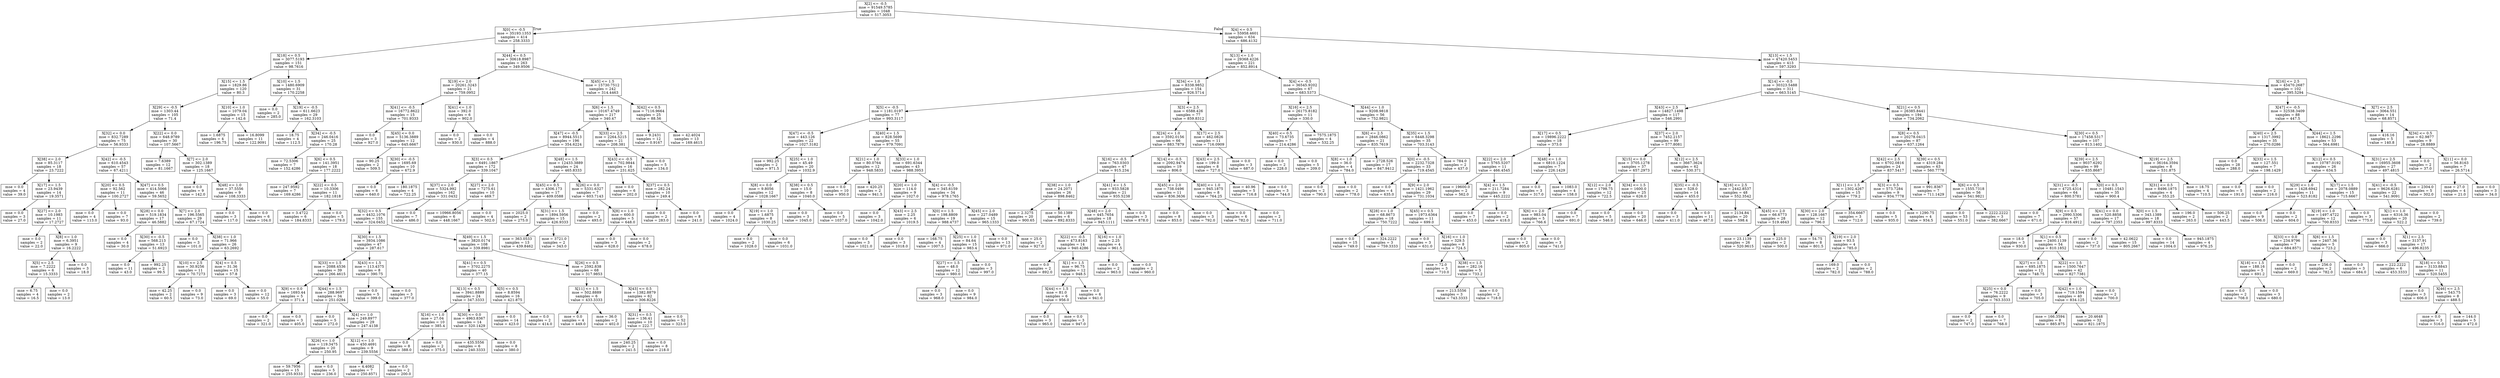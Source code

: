 digraph Tree {
node [shape=box] ;
0 [label="X[2] <= -0.5\nmse = 91549.5785\nsamples = 1048\nvalue = 517.3053"] ;
1 [label="X[0] <= -0.5\nmse = 35193.1353\nsamples = 414\nvalue = 258.3333"] ;
0 -> 1 [labeldistance=2.5, labelangle=45, headlabel="True"] ;
2 [label="X[18] <= 0.5\nmse = 3077.5193\nsamples = 151\nvalue = 98.7616"] ;
1 -> 2 ;
3 [label="X[15] <= 1.5\nmse = 1829.86\nsamples = 120\nvalue = 80.3"] ;
2 -> 3 ;
4 [label="X[29] <= -0.5\nmse = 1303.44\nsamples = 105\nvalue = 71.4"] ;
3 -> 4 ;
5 [label="X[32] <= 0.0\nmse = 832.7289\nsamples = 75\nvalue = 56.9333"] ;
4 -> 5 ;
6 [label="X[38] <= 2.0\nmse = 85.3117\nsamples = 18\nvalue = 23.7222"] ;
5 -> 6 ;
7 [label="mse = 0.0\nsamples = 4\nvalue = 39.0"] ;
6 -> 7 ;
8 [label="X[17] <= 1.5\nmse = 23.9439\nsamples = 14\nvalue = 19.3571"] ;
6 -> 8 ;
9 [label="mse = 0.0\nsamples = 3\nvalue = 27.0"] ;
8 -> 9 ;
10 [label="X[27] <= 2.0\nmse = 10.1983\nsamples = 11\nvalue = 17.2727"] ;
8 -> 10 ;
11 [label="mse = 0.0\nsamples = 2\nvalue = 22.0"] ;
10 -> 11 ;
12 [label="X[8] <= 1.0\nmse = 6.3951\nsamples = 9\nvalue = 16.2222"] ;
10 -> 12 ;
13 [label="X[5] <= 2.5\nmse = 7.2222\nsamples = 6\nvalue = 15.3333"] ;
12 -> 13 ;
14 [label="mse = 6.75\nsamples = 4\nvalue = 16.5"] ;
13 -> 14 ;
15 [label="mse = 0.0\nsamples = 2\nvalue = 13.0"] ;
13 -> 15 ;
16 [label="mse = 0.0\nsamples = 3\nvalue = 18.0"] ;
12 -> 16 ;
17 [label="X[42] <= -0.5\nmse = 610.4543\nsamples = 57\nvalue = 67.4211"] ;
5 -> 17 ;
18 [label="X[20] <= 0.5\nmse = 92.562\nsamples = 11\nvalue = 100.2727"] ;
17 -> 18 ;
19 [label="mse = 0.0\nsamples = 4\nvalue = 113.0"] ;
18 -> 19 ;
20 [label="mse = 0.0\nsamples = 7\nvalue = 93.0"] ;
18 -> 20 ;
21 [label="X[47] <= 0.5\nmse = 414.5066\nsamples = 46\nvalue = 59.5652"] ;
17 -> 21 ;
22 [label="X[28] <= 0.0\nmse = 519.1834\nsamples = 17\nvalue = 46.5882"] ;
21 -> 22 ;
23 [label="mse = 0.0\nsamples = 4\nvalue = 30.0"] ;
22 -> 23 ;
24 [label="X[30] <= -0.5\nmse = 568.213\nsamples = 13\nvalue = 51.6923"] ;
22 -> 24 ;
25 [label="mse = 0.0\nsamples = 11\nvalue = 43.0"] ;
24 -> 25 ;
26 [label="mse = 992.25\nsamples = 2\nvalue = 99.5"] ;
24 -> 26 ;
27 [label="X[7] <= 2.0\nmse = 196.5565\nsamples = 29\nvalue = 67.1724"] ;
21 -> 27 ;
28 [label="mse = 0.0\nsamples = 3\nvalue = 101.0"] ;
27 -> 28 ;
29 [label="X[38] <= 1.0\nmse = 71.966\nsamples = 26\nvalue = 63.2692"] ;
27 -> 29 ;
30 [label="X[10] <= 2.5\nmse = 30.9256\nsamples = 11\nvalue = 70.7273"] ;
29 -> 30 ;
31 [label="mse = 42.25\nsamples = 2\nvalue = 60.5"] ;
30 -> 31 ;
32 [label="mse = 0.0\nsamples = 9\nvalue = 73.0"] ;
30 -> 32 ;
33 [label="X[4] <= 0.5\nmse = 31.36\nsamples = 15\nvalue = 57.8"] ;
29 -> 33 ;
34 [label="mse = 0.0\nsamples = 3\nvalue = 69.0"] ;
33 -> 34 ;
35 [label="mse = 0.0\nsamples = 12\nvalue = 55.0"] ;
33 -> 35 ;
36 [label="X[22] <= 0.0\nmse = 648.9789\nsamples = 30\nvalue = 107.5667"] ;
4 -> 36 ;
37 [label="mse = 7.6389\nsamples = 12\nvalue = 81.1667"] ;
36 -> 37 ;
38 [label="X[7] <= 2.0\nmse = 302.1389\nsamples = 18\nvalue = 125.1667"] ;
36 -> 38 ;
39 [label="mse = 0.0\nsamples = 9\nvalue = 142.0"] ;
38 -> 39 ;
40 [label="X[48] <= 1.0\nmse = 37.5556\nsamples = 9\nvalue = 108.3333"] ;
38 -> 40 ;
41 [label="mse = 0.0\nsamples = 3\nvalue = 117.0"] ;
40 -> 41 ;
42 [label="mse = 0.0\nsamples = 6\nvalue = 104.0"] ;
40 -> 42 ;
43 [label="X[10] <= 1.0\nmse = 1079.04\nsamples = 15\nvalue = 142.6"] ;
3 -> 43 ;
44 [label="mse = 1.6875\nsamples = 4\nvalue = 196.75"] ;
43 -> 44 ;
45 [label="mse = 16.8099\nsamples = 11\nvalue = 122.9091"] ;
43 -> 45 ;
46 [label="X[10] <= 1.5\nmse = 1480.6909\nsamples = 31\nvalue = 170.2258"] ;
2 -> 46 ;
47 [label="mse = 0.0\nsamples = 2\nvalue = 285.0"] ;
46 -> 47 ;
48 [label="X[19] <= -0.5\nmse = 611.6623\nsamples = 29\nvalue = 162.3103"] ;
46 -> 48 ;
49 [label="mse = 18.75\nsamples = 4\nvalue = 112.5"] ;
48 -> 49 ;
50 [label="X[34] <= -0.5\nmse = 246.0416\nsamples = 25\nvalue = 170.28"] ;
48 -> 50 ;
51 [label="mse = 72.5306\nsamples = 7\nvalue = 152.4286"] ;
50 -> 51 ;
52 [label="X[6] <= 0.5\nmse = 141.3951\nsamples = 18\nvalue = 177.2222"] ;
50 -> 52 ;
53 [label="mse = 247.9592\nsamples = 7\nvalue = 169.4286"] ;
52 -> 53 ;
54 [label="X[22] <= 0.5\nmse = 10.3306\nsamples = 11\nvalue = 182.1818"] ;
52 -> 54 ;
55 [label="mse = 3.4722\nsamples = 6\nvalue = 184.8333"] ;
54 -> 55 ;
56 [label="mse = 0.0\nsamples = 5\nvalue = 179.0"] ;
54 -> 56 ;
57 [label="X[44] <= 0.5\nmse = 30618.8987\nsamples = 263\nvalue = 349.9506"] ;
1 -> 57 ;
58 [label="X[19] <= 2.0\nmse = 20261.3243\nsamples = 21\nvalue = 759.0952"] ;
57 -> 58 ;
59 [label="X[41] <= -0.5\nmse = 16772.8622\nsamples = 15\nvalue = 701.9333"] ;
58 -> 59 ;
60 [label="mse = 0.0\nsamples = 3\nvalue = 927.0"] ;
59 -> 60 ;
61 [label="X[45] <= 0.0\nmse = 5136.3889\nsamples = 12\nvalue = 645.6667"] ;
59 -> 61 ;
62 [label="mse = 90.25\nsamples = 2\nvalue = 509.5"] ;
61 -> 62 ;
63 [label="X[30] <= -0.5\nmse = 1695.69\nsamples = 10\nvalue = 672.9"] ;
61 -> 63 ;
64 [label="mse = 0.0\nsamples = 6\nvalue = 640.0"] ;
63 -> 64 ;
65 [label="mse = 180.1875\nsamples = 4\nvalue = 722.25"] ;
63 -> 65 ;
66 [label="X[41] <= 1.0\nmse = 392.0\nsamples = 6\nvalue = 902.0"] ;
58 -> 66 ;
67 [label="mse = 0.0\nsamples = 2\nvalue = 930.0"] ;
66 -> 67 ;
68 [label="mse = 0.0\nsamples = 4\nvalue = 888.0"] ;
66 -> 68 ;
69 [label="X[45] <= 1.5\nmse = 15730.7512\nsamples = 242\nvalue = 314.4463"] ;
57 -> 69 ;
70 [label="X[6] <= 1.5\nmse = 10167.4749\nsamples = 217\nvalue = 340.47"] ;
69 -> 70 ;
71 [label="X[47] <= -0.5\nmse = 8944.5513\nsamples = 196\nvalue = 354.6224"] ;
70 -> 71 ;
72 [label="X[3] <= 0.5\nmse = 6491.1867\nsamples = 172\nvalue = 339.1047"] ;
71 -> 72 ;
73 [label="X[37] <= 2.0\nmse = 5324.992\nsamples = 162\nvalue = 331.0432"] ;
72 -> 73 ;
74 [label="X[32] <= 0.5\nmse = 4432.1076\nsamples = 155\nvalue = 324.0452"] ;
73 -> 74 ;
75 [label="X[30] <= 1.5\nmse = 3934.1086\nsamples = 47\nvalue = 287.617"] ;
74 -> 75 ;
76 [label="X[33] <= 1.5\nmse = 2088.4536\nsamples = 39\nvalue = 266.4615"] ;
75 -> 76 ;
77 [label="X[9] <= 0.0\nmse = 1693.44\nsamples = 5\nvalue = 371.4"] ;
76 -> 77 ;
78 [label="mse = 0.0\nsamples = 2\nvalue = 321.0"] ;
77 -> 78 ;
79 [label="mse = 0.0\nsamples = 3\nvalue = 405.0"] ;
77 -> 79 ;
80 [label="X[44] <= 1.5\nmse = 288.9697\nsamples = 34\nvalue = 251.0294"] ;
76 -> 80 ;
81 [label="mse = 0.0\nsamples = 5\nvalue = 272.0"] ;
80 -> 81 ;
82 [label="X[4] <= 1.0\nmse = 249.8977\nsamples = 29\nvalue = 247.4138"] ;
80 -> 82 ;
83 [label="X[26] <= 1.0\nmse = 119.3475\nsamples = 20\nvalue = 250.95"] ;
82 -> 83 ;
84 [label="mse = 59.7956\nsamples = 15\nvalue = 255.9333"] ;
83 -> 84 ;
85 [label="mse = 0.0\nsamples = 5\nvalue = 236.0"] ;
83 -> 85 ;
86 [label="X[12] <= 1.0\nmse = 450.4691\nsamples = 9\nvalue = 239.5556"] ;
82 -> 86 ;
87 [label="mse = 4.4082\nsamples = 7\nvalue = 250.8571"] ;
86 -> 87 ;
88 [label="mse = 0.0\nsamples = 2\nvalue = 200.0"] ;
86 -> 88 ;
89 [label="X[43] <= 1.5\nmse = 113.4375\nsamples = 8\nvalue = 390.75"] ;
75 -> 89 ;
90 [label="mse = 0.0\nsamples = 5\nvalue = 399.0"] ;
89 -> 90 ;
91 [label="mse = 0.0\nsamples = 3\nvalue = 377.0"] ;
89 -> 91 ;
92 [label="X[49] <= 1.5\nmse = 3820.0174\nsamples = 108\nvalue = 339.8981"] ;
74 -> 92 ;
93 [label="X[41] <= 0.5\nmse = 3702.2275\nsamples = 40\nvalue = 377.15"] ;
92 -> 93 ;
94 [label="X[13] <= 0.5\nmse = 3941.8889\nsamples = 24\nvalue = 347.3333"] ;
93 -> 94 ;
95 [label="X[16] <= 1.0\nmse = 27.04\nsamples = 10\nvalue = 385.4"] ;
94 -> 95 ;
96 [label="mse = 0.0\nsamples = 8\nvalue = 388.0"] ;
95 -> 96 ;
97 [label="mse = 0.0\nsamples = 2\nvalue = 375.0"] ;
95 -> 97 ;
98 [label="X[30] <= 0.0\nmse = 4963.8367\nsamples = 14\nvalue = 320.1429"] ;
94 -> 98 ;
99 [label="mse = 435.5556\nsamples = 6\nvalue = 240.3333"] ;
98 -> 99 ;
100 [label="mse = 0.0\nsamples = 8\nvalue = 380.0"] ;
98 -> 100 ;
101 [label="X[5] <= 0.5\nmse = 8.8594\nsamples = 16\nvalue = 421.875"] ;
93 -> 101 ;
102 [label="mse = 0.0\nsamples = 14\nvalue = 423.0"] ;
101 -> 102 ;
103 [label="mse = 0.0\nsamples = 2\nvalue = 414.0"] ;
101 -> 103 ;
104 [label="X[26] <= 0.5\nmse = 2592.838\nsamples = 68\nvalue = 317.9853"] ;
92 -> 104 ;
105 [label="X[11] <= 1.5\nmse = 502.8889\nsamples = 6\nvalue = 433.3333"] ;
104 -> 105 ;
106 [label="mse = 0.0\nsamples = 4\nvalue = 449.0"] ;
105 -> 106 ;
107 [label="mse = 36.0\nsamples = 2\nvalue = 402.0"] ;
105 -> 107 ;
108 [label="X[43] <= 0.5\nmse = 1382.8879\nsamples = 62\nvalue = 306.8226"] ;
104 -> 108 ;
109 [label="X[31] <= 0.5\nmse = 136.41\nsamples = 10\nvalue = 222.7"] ;
108 -> 109 ;
110 [label="mse = 240.25\nsamples = 2\nvalue = 241.5"] ;
109 -> 110 ;
111 [label="mse = 0.0\nsamples = 8\nvalue = 218.0"] ;
109 -> 111 ;
112 [label="mse = 0.0\nsamples = 52\nvalue = 323.0"] ;
108 -> 112 ;
113 [label="mse = 0.0\nsamples = 7\nvalue = 486.0"] ;
73 -> 113 ;
114 [label="X[27] <= 2.0\nmse = 7275.61\nsamples = 10\nvalue = 469.7"] ;
72 -> 114 ;
115 [label="mse = 10966.8056\nsamples = 6\nvalue = 448.1667"] ;
114 -> 115 ;
116 [label="mse = 0.0\nsamples = 4\nvalue = 502.0"] ;
114 -> 116 ;
117 [label="X[48] <= 1.5\nmse = 12433.3889\nsamples = 24\nvalue = 465.8333"] ;
71 -> 117 ;
118 [label="X[45] <= 0.5\nmse = 4306.173\nsamples = 17\nvalue = 409.0588"] ;
117 -> 118 ;
119 [label="mse = 2025.0\nsamples = 2\nvalue = 275.0"] ;
118 -> 119 ;
120 [label="X[31] <= 1.5\nmse = 1894.5956\nsamples = 15\nvalue = 426.9333"] ;
118 -> 120 ;
121 [label="mse = 363.0533\nsamples = 13\nvalue = 439.8462"] ;
120 -> 121 ;
122 [label="mse = 3721.0\nsamples = 2\nvalue = 343.0"] ;
120 -> 122 ;
123 [label="X[26] <= 0.0\nmse = 5331.6327\nsamples = 7\nvalue = 603.7143"] ;
117 -> 123 ;
124 [label="mse = 0.0\nsamples = 2\nvalue = 493.0"] ;
123 -> 124 ;
125 [label="X[8] <= 1.0\nmse = 600.0\nsamples = 5\nvalue = 648.0"] ;
123 -> 125 ;
126 [label="mse = 0.0\nsamples = 3\nvalue = 628.0"] ;
125 -> 126 ;
127 [label="mse = 0.0\nsamples = 2\nvalue = 678.0"] ;
125 -> 127 ;
128 [label="X[33] <= 2.5\nmse = 2264.5215\nsamples = 21\nvalue = 208.381"] ;
70 -> 128 ;
129 [label="X[43] <= -0.5\nmse = 702.9844\nsamples = 16\nvalue = 231.625"] ;
128 -> 129 ;
130 [label="mse = 0.0\nsamples = 6\nvalue = 202.0"] ;
129 -> 130 ;
131 [label="X[37] <= 0.5\nmse = 282.24\nsamples = 10\nvalue = 249.4"] ;
129 -> 131 ;
132 [label="mse = 0.0\nsamples = 2\nvalue = 283.0"] ;
131 -> 132 ;
133 [label="mse = 0.0\nsamples = 8\nvalue = 241.0"] ;
131 -> 133 ;
134 [label="mse = 0.0\nsamples = 5\nvalue = 134.0"] ;
128 -> 134 ;
135 [label="X[42] <= 0.5\nmse = 7116.9664\nsamples = 25\nvalue = 88.56"] ;
69 -> 135 ;
136 [label="mse = 9.2431\nsamples = 12\nvalue = 0.9167"] ;
135 -> 136 ;
137 [label="mse = 42.4024\nsamples = 13\nvalue = 169.4615"] ;
135 -> 137 ;
138 [label="X[4] <= 0.5\nmse = 55958.4601\nsamples = 634\nvalue = 686.4132"] ;
0 -> 138 [labeldistance=2.5, labelangle=-45, headlabel="False"] ;
139 [label="X[13] <= 1.0\nmse = 29368.4226\nsamples = 221\nvalue = 852.8914"] ;
138 -> 139 ;
140 [label="X[34] <= 1.0\nmse = 8338.9852\nsamples = 154\nvalue = 926.5714"] ;
139 -> 140 ;
141 [label="X[5] <= -0.5\nmse = 1181.0197\nsamples = 77\nvalue = 993.3117"] ;
140 -> 141 ;
142 [label="X[47] <= -0.5\nmse = 443.126\nsamples = 22\nvalue = 1027.3182"] ;
141 -> 142 ;
143 [label="mse = 992.25\nsamples = 2\nvalue = 971.5"] ;
142 -> 143 ;
144 [label="X[25] <= 1.0\nmse = 45.49\nsamples = 20\nvalue = 1032.9"] ;
142 -> 144 ;
145 [label="X[8] <= 0.0\nmse = 9.8056\nsamples = 12\nvalue = 1028.1667"] ;
144 -> 145 ;
146 [label="mse = 0.0\nsamples = 4\nvalue = 1024.0"] ;
145 -> 146 ;
147 [label="X[19] <= 1.0\nmse = 1.6875\nsamples = 8\nvalue = 1030.25"] ;
145 -> 147 ;
148 [label="mse = 0.0\nsamples = 2\nvalue = 1028.0"] ;
147 -> 148 ;
149 [label="mse = 0.0\nsamples = 6\nvalue = 1031.0"] ;
147 -> 149 ;
150 [label="X[38] <= 0.5\nmse = 15.0\nsamples = 8\nvalue = 1040.0"] ;
144 -> 150 ;
151 [label="mse = 0.0\nsamples = 3\nvalue = 1045.0"] ;
150 -> 151 ;
152 [label="mse = 0.0\nsamples = 5\nvalue = 1037.0"] ;
150 -> 152 ;
153 [label="X[40] <= 1.5\nmse = 828.5699\nsamples = 55\nvalue = 979.7091"] ;
141 -> 153 ;
154 [label="X[21] <= 1.0\nmse = 80.0764\nsamples = 12\nvalue = 948.5833"] ;
153 -> 154 ;
155 [label="mse = 0.0\nsamples = 10\nvalue = 950.0"] ;
154 -> 155 ;
156 [label="mse = 420.25\nsamples = 2\nvalue = 941.5"] ;
154 -> 156 ;
157 [label="X[33] <= 1.0\nmse = 691.6344\nsamples = 43\nvalue = 988.3953"] ;
153 -> 157 ;
158 [label="X[20] <= 1.0\nmse = 114.0\nsamples = 9\nvalue = 1027.0"] ;
157 -> 158 ;
159 [label="mse = 0.0\nsamples = 3\nvalue = 1042.0"] ;
158 -> 159 ;
160 [label="X[43] <= 2.5\nmse = 2.25\nsamples = 6\nvalue = 1019.5"] ;
158 -> 160 ;
161 [label="mse = 0.0\nsamples = 3\nvalue = 1021.0"] ;
160 -> 161 ;
162 [label="mse = 0.0\nsamples = 3\nvalue = 1018.0"] ;
160 -> 162 ;
163 [label="X[4] <= -0.5\nmse = 345.6159\nsamples = 34\nvalue = 978.1765"] ;
157 -> 163 ;
164 [label="X[0] <= 1.5\nmse = 198.8809\nsamples = 19\nvalue = 988.4737"] ;
163 -> 164 ;
165 [label="mse = 168.75\nsamples = 4\nvalue = 1007.5"] ;
164 -> 165 ;
166 [label="X[25] <= 1.0\nmse = 84.64\nsamples = 15\nvalue = 983.4"] ;
164 -> 166 ;
167 [label="X[27] <= 1.5\nmse = 48.0\nsamples = 12\nvalue = 980.0"] ;
166 -> 167 ;
168 [label="mse = 0.0\nsamples = 3\nvalue = 968.0"] ;
167 -> 168 ;
169 [label="mse = 0.0\nsamples = 9\nvalue = 984.0"] ;
167 -> 169 ;
170 [label="mse = 0.0\nsamples = 3\nvalue = 997.0"] ;
166 -> 170 ;
171 [label="X[45] <= 2.0\nmse = 227.0489\nsamples = 15\nvalue = 965.1333"] ;
163 -> 171 ;
172 [label="mse = 0.0\nsamples = 13\nvalue = 971.0"] ;
171 -> 172 ;
173 [label="mse = 25.0\nsamples = 2\nvalue = 927.0"] ;
171 -> 173 ;
174 [label="X[3] <= 2.5\nmse = 6588.426\nsamples = 77\nvalue = 859.8312"] ;
140 -> 174 ;
175 [label="X[24] <= 1.0\nmse = 3592.0156\nsamples = 66\nvalue = 883.7879"] ;
174 -> 175 ;
176 [label="X[16] <= -0.5\nmse = 763.0303\nsamples = 47\nvalue = 915.234"] ;
175 -> 176 ;
177 [label="X[38] <= 1.0\nmse = 24.2071\nsamples = 26\nvalue = 898.8462"] ;
176 -> 177 ;
178 [label="mse = 2.3275\nsamples = 20\nvalue = 900.65"] ;
177 -> 178 ;
179 [label="mse = 50.1389\nsamples = 6\nvalue = 892.8333"] ;
177 -> 179 ;
180 [label="X[41] <= 1.5\nmse = 933.5828\nsamples = 21\nvalue = 935.5238"] ;
176 -> 180 ;
181 [label="X[48] <= 2.0\nmse = 445.7654\nsamples = 18\nvalue = 945.1111"] ;
180 -> 181 ;
182 [label="X[22] <= -0.5\nmse = 473.8163\nsamples = 14\nvalue = 940.4286"] ;
181 -> 182 ;
183 [label="mse = 0.0\nsamples = 2\nvalue = 892.0"] ;
182 -> 183 ;
184 [label="X[1] <= 1.5\nmse = 96.75\nsamples = 12\nvalue = 948.5"] ;
182 -> 184 ;
185 [label="X[44] <= 1.5\nmse = 81.0\nsamples = 6\nvalue = 956.0"] ;
184 -> 185 ;
186 [label="mse = 0.0\nsamples = 3\nvalue = 965.0"] ;
185 -> 186 ;
187 [label="mse = 0.0\nsamples = 3\nvalue = 947.0"] ;
185 -> 187 ;
188 [label="mse = 0.0\nsamples = 6\nvalue = 941.0"] ;
184 -> 188 ;
189 [label="X[16] <= 1.0\nmse = 2.25\nsamples = 4\nvalue = 961.5"] ;
181 -> 189 ;
190 [label="mse = 0.0\nsamples = 2\nvalue = 963.0"] ;
189 -> 190 ;
191 [label="mse = 0.0\nsamples = 2\nvalue = 960.0"] ;
189 -> 191 ;
192 [label="mse = 0.0\nsamples = 3\nvalue = 878.0"] ;
180 -> 192 ;
193 [label="X[14] <= -0.5\nmse = 2092.9474\nsamples = 19\nvalue = 806.0"] ;
175 -> 193 ;
194 [label="X[45] <= 2.0\nmse = 738.0496\nsamples = 11\nvalue = 836.3636"] ;
193 -> 194 ;
195 [label="mse = 0.0\nsamples = 8\nvalue = 853.0"] ;
194 -> 195 ;
196 [label="mse = 0.0\nsamples = 3\nvalue = 792.0"] ;
194 -> 196 ;
197 [label="X[40] <= 1.0\nmse = 945.1875\nsamples = 8\nvalue = 764.25"] ;
193 -> 197 ;
198 [label="mse = 0.0\nsamples = 6\nvalue = 782.0"] ;
197 -> 198 ;
199 [label="mse = 0.0\nsamples = 2\nvalue = 711.0"] ;
197 -> 199 ;
200 [label="X[17] <= 2.5\nmse = 462.0826\nsamples = 11\nvalue = 716.0909"] ;
174 -> 200 ;
201 [label="X[43] <= 2.5\nmse = 199.0\nsamples = 8\nvalue = 727.0"] ;
200 -> 201 ;
202 [label="mse = 40.96\nsamples = 5\nvalue = 716.8"] ;
201 -> 202 ;
203 [label="mse = 0.0\nsamples = 3\nvalue = 744.0"] ;
201 -> 203 ;
204 [label="mse = 0.0\nsamples = 3\nvalue = 687.0"] ;
200 -> 204 ;
205 [label="X[4] <= -0.5\nmse = 36545.9202\nsamples = 67\nvalue = 683.5373"] ;
139 -> 205 ;
206 [label="X[16] <= 2.5\nmse = 26175.8182\nsamples = 11\nvalue = 330.0"] ;
205 -> 206 ;
207 [label="X[40] <= 0.5\nmse = 73.6735\nsamples = 7\nvalue = 214.4286"] ;
206 -> 207 ;
208 [label="mse = 0.0\nsamples = 2\nvalue = 228.0"] ;
207 -> 208 ;
209 [label="mse = 0.0\nsamples = 5\nvalue = 209.0"] ;
207 -> 209 ;
210 [label="mse = 7575.1875\nsamples = 4\nvalue = 532.25"] ;
206 -> 210 ;
211 [label="X[44] <= 1.0\nmse = 9208.9818\nsamples = 56\nvalue = 752.9821"] ;
205 -> 211 ;
212 [label="X[6] <= 2.5\nmse = 2846.0862\nsamples = 21\nvalue = 835.7619"] ;
211 -> 212 ;
213 [label="X[8] <= 1.0\nmse = 36.0\nsamples = 4\nvalue = 784.0"] ;
212 -> 213 ;
214 [label="mse = 0.0\nsamples = 2\nvalue = 790.0"] ;
213 -> 214 ;
215 [label="mse = 0.0\nsamples = 2\nvalue = 778.0"] ;
213 -> 215 ;
216 [label="mse = 2728.526\nsamples = 17\nvalue = 847.9412"] ;
212 -> 216 ;
217 [label="X[35] <= 1.5\nmse = 6448.3298\nsamples = 35\nvalue = 703.3143"] ;
211 -> 217 ;
218 [label="X[0] <= -0.5\nmse = 2232.7328\nsamples = 33\nvalue = 719.4545"] ;
217 -> 218 ;
219 [label="mse = 0.0\nsamples = 4\nvalue = 635.0"] ;
218 -> 219 ;
220 [label="X[9] <= 2.0\nmse = 1421.1962\nsamples = 29\nvalue = 731.1034"] ;
218 -> 220 ;
221 [label="X[28] <= 1.0\nmse = 68.8673\nsamples = 18\nvalue = 750.7222"] ;
220 -> 221 ;
222 [label="mse = 0.0\nsamples = 15\nvalue = 749.0"] ;
221 -> 222 ;
223 [label="mse = 324.2222\nsamples = 3\nvalue = 759.3333"] ;
221 -> 223 ;
224 [label="X[45] <= 0.5\nmse = 1973.6364\nsamples = 11\nvalue = 699.0"] ;
220 -> 224 ;
225 [label="mse = 0.0\nsamples = 3\nvalue = 631.0"] ;
224 -> 225 ;
226 [label="X[16] <= 1.0\nmse = 329.5\nsamples = 8\nvalue = 724.5"] ;
224 -> 226 ;
227 [label="mse = 72.0\nsamples = 3\nvalue = 710.0"] ;
226 -> 227 ;
228 [label="X[38] <= 1.5\nmse = 282.16\nsamples = 5\nvalue = 733.2"] ;
226 -> 228 ;
229 [label="mse = 213.5556\nsamples = 3\nvalue = 743.3333"] ;
228 -> 229 ;
230 [label="mse = 0.0\nsamples = 2\nvalue = 718.0"] ;
228 -> 230 ;
231 [label="mse = 784.0\nsamples = 2\nvalue = 437.0"] ;
217 -> 231 ;
232 [label="X[13] <= 1.5\nmse = 47420.5453\nsamples = 413\nvalue = 597.3293"] ;
138 -> 232 ;
233 [label="X[14] <= -0.5\nmse = 30323.5488\nsamples = 311\nvalue = 663.5145"] ;
232 -> 233 ;
234 [label="X[43] <= 2.5\nmse = 14827.1498\nsamples = 117\nvalue = 546.2991"] ;
233 -> 234 ;
235 [label="X[17] <= 0.5\nmse = 19896.2222\nsamples = 18\nvalue = 373.0"] ;
234 -> 235 ;
236 [label="X[22] <= 2.0\nmse = 5765.5207\nsamples = 11\nvalue = 466.4545"] ;
235 -> 236 ;
237 [label="mse = 19600.0\nsamples = 2\nvalue = 562.0"] ;
236 -> 237 ;
238 [label="X[4] <= 1.5\nmse = 211.7284\nsamples = 9\nvalue = 445.2222"] ;
236 -> 238 ;
239 [label="mse = 0.0\nsamples = 7\nvalue = 453.0"] ;
238 -> 239 ;
240 [label="mse = 0.0\nsamples = 2\nvalue = 418.0"] ;
238 -> 240 ;
241 [label="X[48] <= 1.0\nmse = 6810.1224\nsamples = 7\nvalue = 226.1429"] ;
235 -> 241 ;
242 [label="mse = 0.0\nsamples = 3\nvalue = 317.0"] ;
241 -> 242 ;
243 [label="mse = 1083.0\nsamples = 4\nvalue = 158.0"] ;
241 -> 243 ;
244 [label="X[37] <= 2.0\nmse = 7452.2157\nsamples = 99\nvalue = 577.8081"] ;
234 -> 244 ;
245 [label="X[15] <= 0.0\nmse = 3705.1278\nsamples = 37\nvalue = 657.2973"] ;
244 -> 245 ;
246 [label="X[12] <= 2.0\nmse = 1798.75\nsamples = 12\nvalue = 722.5"] ;
245 -> 246 ;
247 [label="X[6] <= 2.0\nmse = 983.04\nsamples = 5\nvalue = 766.6"] ;
246 -> 247 ;
248 [label="mse = 0.0\nsamples = 2\nvalue = 805.0"] ;
247 -> 248 ;
249 [label="mse = 0.0\nsamples = 3\nvalue = 741.0"] ;
247 -> 249 ;
250 [label="mse = 0.0\nsamples = 7\nvalue = 691.0"] ;
246 -> 250 ;
251 [label="X[34] <= 1.5\nmse = 1600.0\nsamples = 25\nvalue = 626.0"] ;
245 -> 251 ;
252 [label="mse = 0.0\nsamples = 5\nvalue = 546.0"] ;
251 -> 252 ;
253 [label="mse = 0.0\nsamples = 20\nvalue = 646.0"] ;
251 -> 253 ;
254 [label="X[12] <= 2.5\nmse = 3667.3624\nsamples = 62\nvalue = 530.371"] ;
244 -> 254 ;
255 [label="X[35] <= -0.5\nmse = 528.0\nsamples = 14\nvalue = 455.0"] ;
254 -> 255 ;
256 [label="mse = 0.0\nsamples = 3\nvalue = 411.0"] ;
255 -> 256 ;
257 [label="mse = 0.0\nsamples = 11\nvalue = 467.0"] ;
255 -> 257 ;
258 [label="X[16] <= 2.5\nmse = 2442.8537\nsamples = 48\nvalue = 552.3542"] ;
254 -> 258 ;
259 [label="mse = 2134.84\nsamples = 20\nvalue = 598.4"] ;
258 -> 259 ;
260 [label="X[45] <= 2.0\nmse = 66.6773\nsamples = 28\nvalue = 519.4643"] ;
258 -> 260 ;
261 [label="mse = 23.1139\nsamples = 26\nvalue = 520.9615"] ;
260 -> 261 ;
262 [label="mse = 225.0\nsamples = 2\nvalue = 500.0"] ;
260 -> 262 ;
263 [label="X[21] <= 0.5\nmse = 26385.8441\nsamples = 194\nvalue = 734.2062"] ;
233 -> 263 ;
264 [label="X[8] <= 0.5\nmse = 20278.0415\nsamples = 87\nvalue = 637.1264"] ;
263 -> 264 ;
265 [label="X[42] <= 2.5\nmse = 6702.0816\nsamples = 24\nvalue = 837.5417"] ;
264 -> 265 ;
266 [label="X[11] <= 1.5\nmse = 1302.4267\nsamples = 15\nvalue = 779.2"] ;
265 -> 266 ;
267 [label="X[30] <= 2.0\nmse = 128.1667\nsamples = 12\nvalue = 796.0"] ;
266 -> 267 ;
268 [label="mse = 54.75\nsamples = 8\nvalue = 801.5"] ;
267 -> 268 ;
269 [label="X[19] <= 2.0\nmse = 93.5\nsamples = 4\nvalue = 785.0"] ;
267 -> 269 ;
270 [label="mse = 169.0\nsamples = 2\nvalue = 782.0"] ;
269 -> 270 ;
271 [label="mse = 0.0\nsamples = 2\nvalue = 788.0"] ;
269 -> 271 ;
272 [label="mse = 354.6667\nsamples = 3\nvalue = 712.0"] ;
266 -> 272 ;
273 [label="X[3] <= 0.5\nmse = 573.7284\nsamples = 9\nvalue = 934.7778"] ;
265 -> 273 ;
274 [label="mse = 0.0\nsamples = 5\nvalue = 935.0"] ;
273 -> 274 ;
275 [label="mse = 1290.75\nsamples = 4\nvalue = 934.5"] ;
273 -> 275 ;
276 [label="X[39] <= 0.5\nmse = 4319.284\nsamples = 63\nvalue = 560.7778"] ;
264 -> 276 ;
277 [label="mse = 991.8367\nsamples = 7\nvalue = 711.1429"] ;
276 -> 277 ;
278 [label="X[6] <= 0.5\nmse = 1555.7318\nsamples = 56\nvalue = 541.9821"] ;
276 -> 278 ;
279 [label="mse = 0.0\nsamples = 53\nvalue = 551.0"] ;
278 -> 279 ;
280 [label="mse = 2222.2222\nsamples = 3\nvalue = 382.6667"] ;
278 -> 280 ;
281 [label="X[30] <= 0.5\nmse = 17458.5317\nsamples = 107\nvalue = 813.1402"] ;
263 -> 281 ;
282 [label="X[39] <= 2.5\nmse = 9037.6292\nsamples = 99\nvalue = 835.8687"] ;
281 -> 282 ;
283 [label="X[31] <= -0.5\nmse = 4725.4314\nsamples = 64\nvalue = 800.5781"] ;
282 -> 283 ;
284 [label="mse = 0.0\nsamples = 7\nvalue = 671.0"] ;
283 -> 284 ;
285 [label="X[9] <= 0.5\nmse = 2990.5306\nsamples = 57\nvalue = 816.4912"] ;
283 -> 285 ;
286 [label="mse = 18.0\nsamples = 3\nvalue = 930.0"] ;
285 -> 286 ;
287 [label="X[1] <= 0.5\nmse = 2400.1139\nsamples = 54\nvalue = 810.1852"] ;
285 -> 287 ;
288 [label="X[27] <= 1.5\nmse = 695.1875\nsamples = 12\nvalue = 748.75"] ;
287 -> 288 ;
289 [label="X[25] <= 0.0\nmse = 76.2222\nsamples = 9\nvalue = 763.3333"] ;
288 -> 289 ;
290 [label="mse = 0.0\nsamples = 2\nvalue = 747.0"] ;
289 -> 290 ;
291 [label="mse = 0.0\nsamples = 7\nvalue = 768.0"] ;
289 -> 291 ;
292 [label="mse = 0.0\nsamples = 3\nvalue = 705.0"] ;
288 -> 292 ;
293 [label="X[22] <= 1.5\nmse = 1500.7647\nsamples = 42\nvalue = 827.7381"] ;
287 -> 293 ;
294 [label="X[42] <= 1.0\nmse = 719.1594\nsamples = 40\nvalue = 834.125"] ;
293 -> 294 ;
295 [label="mse = 166.3594\nsamples = 8\nvalue = 885.875"] ;
294 -> 295 ;
296 [label="mse = 20.4648\nsamples = 32\nvalue = 821.1875"] ;
294 -> 296 ;
297 [label="mse = 0.0\nsamples = 2\nvalue = 700.0"] ;
293 -> 297 ;
298 [label="X[0] <= 0.5\nmse = 10481.1543\nsamples = 35\nvalue = 900.4"] ;
282 -> 298 ;
299 [label="X[41] <= 0.0\nmse = 520.8858\nsamples = 17\nvalue = 797.2353"] ;
298 -> 299 ;
300 [label="mse = 0.0\nsamples = 2\nvalue = 737.0"] ;
299 -> 300 ;
301 [label="mse = 42.0622\nsamples = 15\nvalue = 805.2667"] ;
299 -> 301 ;
302 [label="X[0] <= 1.5\nmse = 343.1389\nsamples = 18\nvalue = 997.8333"] ;
298 -> 302 ;
303 [label="mse = 0.0\nsamples = 14\nvalue = 1004.0"] ;
302 -> 303 ;
304 [label="mse = 945.1875\nsamples = 4\nvalue = 976.25"] ;
302 -> 304 ;
305 [label="X[19] <= 2.5\nmse = 36164.3594\nsamples = 8\nvalue = 531.875"] ;
281 -> 305 ;
306 [label="X[31] <= 0.5\nmse = 8496.1875\nsamples = 4\nvalue = 353.25"] ;
305 -> 306 ;
307 [label="mse = 196.0\nsamples = 2\nvalue = 263.0"] ;
306 -> 307 ;
308 [label="mse = 506.25\nsamples = 2\nvalue = 443.5"] ;
306 -> 308 ;
309 [label="mse = 18.75\nsamples = 4\nvalue = 710.5"] ;
305 -> 309 ;
310 [label="X[16] <= 2.5\nmse = 45470.2687\nsamples = 102\nvalue = 395.5294"] ;
232 -> 310 ;
311 [label="X[47] <= -0.5\nmse = 32538.3409\nsamples = 88\nvalue = 447.5"] ;
310 -> 311 ;
312 [label="X[40] <= 2.5\nmse = 1317.3992\nsamples = 35\nvalue = 270.0286"] ;
311 -> 312 ;
313 [label="mse = 0.0\nsamples = 28\nvalue = 288.0"] ;
312 -> 313 ;
314 [label="X[33] <= 1.5\nmse = 127.551\nsamples = 7\nvalue = 198.1429"] ;
312 -> 314 ;
315 [label="mse = 0.0\nsamples = 5\nvalue = 191.0"] ;
314 -> 315 ;
316 [label="mse = 0.0\nsamples = 2\nvalue = 216.0"] ;
314 -> 316 ;
317 [label="X[44] <= 1.5\nmse = 18621.2296\nsamples = 53\nvalue = 564.6981"] ;
311 -> 317 ;
318 [label="X[12] <= 0.5\nmse = 10787.0192\nsamples = 26\nvalue = 634.5"] ;
317 -> 318 ;
319 [label="X[29] <= 1.0\nmse = 1428.6942\nsamples = 11\nvalue = 523.8182"] ;
318 -> 319 ;
320 [label="mse = 0.0\nsamples = 9\nvalue = 506.0"] ;
319 -> 320 ;
321 [label="mse = 0.0\nsamples = 2\nvalue = 604.0"] ;
319 -> 321 ;
322 [label="X[17] <= 1.5\nmse = 2078.0889\nsamples = 15\nvalue = 715.6667"] ;
318 -> 322 ;
323 [label="X[19] <= 1.0\nmse = 1497.4722\nsamples = 12\nvalue = 700.8333"] ;
322 -> 323 ;
324 [label="X[33] <= 0.0\nmse = 234.9796\nsamples = 7\nvalue = 684.8571"] ;
323 -> 324 ;
325 [label="X[18] <= 1.5\nmse = 188.16\nsamples = 5\nvalue = 691.2"] ;
324 -> 325 ;
326 [label="mse = 0.0\nsamples = 2\nvalue = 708.0"] ;
325 -> 326 ;
327 [label="mse = 0.0\nsamples = 3\nvalue = 680.0"] ;
325 -> 327 ;
328 [label="mse = 0.0\nsamples = 2\nvalue = 669.0"] ;
324 -> 328 ;
329 [label="X[6] <= 1.5\nmse = 2407.36\nsamples = 5\nvalue = 723.2"] ;
323 -> 329 ;
330 [label="mse = 256.0\nsamples = 2\nvalue = 782.0"] ;
329 -> 330 ;
331 [label="mse = 0.0\nsamples = 3\nvalue = 684.0"] ;
329 -> 331 ;
332 [label="mse = 0.0\nsamples = 3\nvalue = 775.0"] ;
322 -> 332 ;
333 [label="X[31] <= 2.5\nmse = 16955.3608\nsamples = 27\nvalue = 497.4815"] ;
317 -> 333 ;
334 [label="X[41] <= -0.5\nmse = 9626.6281\nsamples = 22\nvalue = 541.9091"] ;
333 -> 334 ;
335 [label="X[1] <= 1.0\nmse = 6316.36\nsamples = 20\nvalue = 522.2"] ;
334 -> 335 ;
336 [label="mse = 0.0\nsamples = 3\nvalue = 666.0"] ;
335 -> 336 ;
337 [label="X[1] <= 2.5\nmse = 3137.91\nsamples = 17\nvalue = 496.8235"] ;
335 -> 337 ;
338 [label="mse = 222.2222\nsamples = 6\nvalue = 453.3333"] ;
337 -> 338 ;
339 [label="X[18] <= 0.5\nmse = 3133.8843\nsamples = 11\nvalue = 520.5455"] ;
337 -> 339 ;
340 [label="mse = 0.0\nsamples = 3\nvalue = 606.0"] ;
339 -> 340 ;
341 [label="X[46] <= 2.5\nmse = 543.75\nsamples = 8\nvalue = 488.5"] ;
339 -> 341 ;
342 [label="mse = 0.0\nsamples = 3\nvalue = 516.0"] ;
341 -> 342 ;
343 [label="mse = 144.0\nsamples = 5\nvalue = 472.0"] ;
341 -> 343 ;
344 [label="mse = 0.0\nsamples = 2\nvalue = 739.0"] ;
334 -> 344 ;
345 [label="mse = 2304.0\nsamples = 5\nvalue = 302.0"] ;
333 -> 345 ;
346 [label="X[7] <= 2.5\nmse = 3064.551\nsamples = 14\nvalue = 68.8571"] ;
310 -> 346 ;
347 [label="mse = 416.16\nsamples = 5\nvalue = 140.8"] ;
346 -> 347 ;
348 [label="X[34] <= 0.5\nmse = 62.9877\nsamples = 9\nvalue = 28.8889"] ;
346 -> 348 ;
349 [label="mse = 0.0\nsamples = 2\nvalue = 37.0"] ;
348 -> 349 ;
350 [label="X[11] <= 0.0\nmse = 56.8163\nsamples = 7\nvalue = 26.5714"] ;
348 -> 350 ;
351 [label="mse = 27.0\nsamples = 4\nvalue = 21.0"] ;
350 -> 351 ;
352 [label="mse = 0.0\nsamples = 3\nvalue = 34.0"] ;
350 -> 352 ;
}